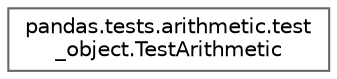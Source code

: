 digraph "Graphical Class Hierarchy"
{
 // LATEX_PDF_SIZE
  bgcolor="transparent";
  edge [fontname=Helvetica,fontsize=10,labelfontname=Helvetica,labelfontsize=10];
  node [fontname=Helvetica,fontsize=10,shape=box,height=0.2,width=0.4];
  rankdir="LR";
  Node0 [id="Node000000",label="pandas.tests.arithmetic.test\l_object.TestArithmetic",height=0.2,width=0.4,color="grey40", fillcolor="white", style="filled",URL="$d4/d4e/classpandas_1_1tests_1_1arithmetic_1_1test__object_1_1TestArithmetic.html",tooltip=" "];
}
